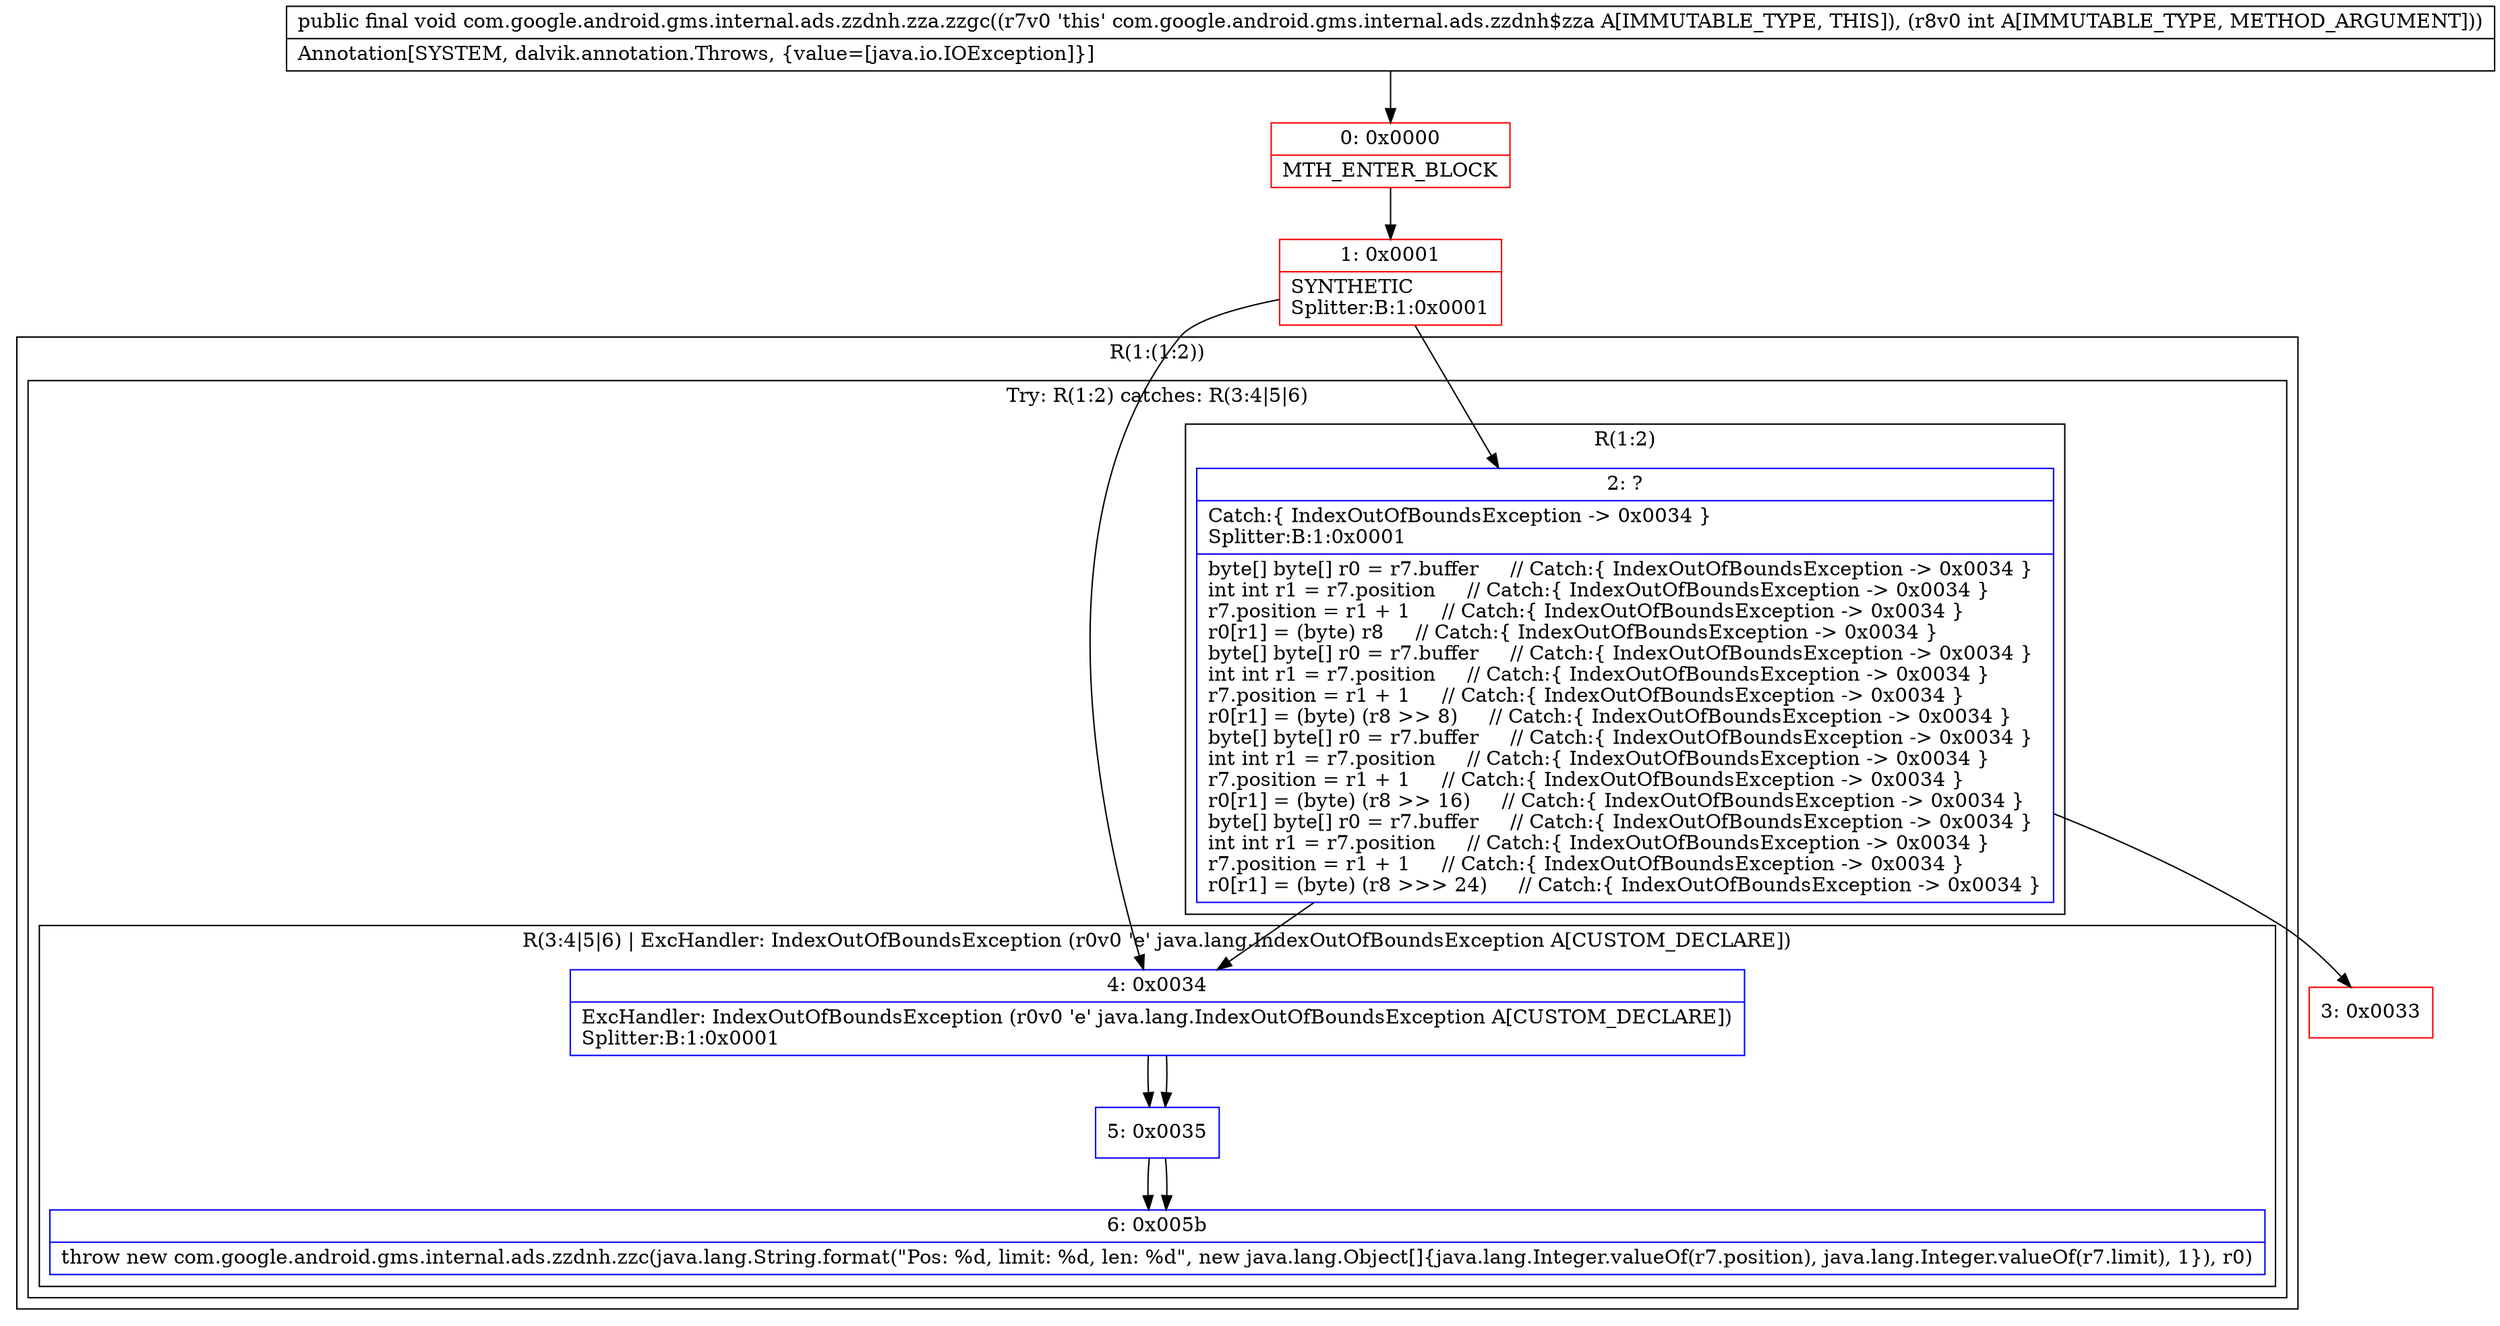 digraph "CFG forcom.google.android.gms.internal.ads.zzdnh.zza.zzgc(I)V" {
subgraph cluster_Region_924238748 {
label = "R(1:(1:2))";
node [shape=record,color=blue];
subgraph cluster_TryCatchRegion_1826035704 {
label = "Try: R(1:2) catches: R(3:4|5|6)";
node [shape=record,color=blue];
subgraph cluster_Region_1524908025 {
label = "R(1:2)";
node [shape=record,color=blue];
Node_2 [shape=record,label="{2\:\ ?|Catch:\{ IndexOutOfBoundsException \-\> 0x0034 \}\lSplitter:B:1:0x0001\l|byte[] byte[] r0 = r7.buffer     \/\/ Catch:\{ IndexOutOfBoundsException \-\> 0x0034 \}\lint int r1 = r7.position     \/\/ Catch:\{ IndexOutOfBoundsException \-\> 0x0034 \}\lr7.position = r1 + 1     \/\/ Catch:\{ IndexOutOfBoundsException \-\> 0x0034 \}\lr0[r1] = (byte) r8     \/\/ Catch:\{ IndexOutOfBoundsException \-\> 0x0034 \}\lbyte[] byte[] r0 = r7.buffer     \/\/ Catch:\{ IndexOutOfBoundsException \-\> 0x0034 \}\lint int r1 = r7.position     \/\/ Catch:\{ IndexOutOfBoundsException \-\> 0x0034 \}\lr7.position = r1 + 1     \/\/ Catch:\{ IndexOutOfBoundsException \-\> 0x0034 \}\lr0[r1] = (byte) (r8 \>\> 8)     \/\/ Catch:\{ IndexOutOfBoundsException \-\> 0x0034 \}\lbyte[] byte[] r0 = r7.buffer     \/\/ Catch:\{ IndexOutOfBoundsException \-\> 0x0034 \}\lint int r1 = r7.position     \/\/ Catch:\{ IndexOutOfBoundsException \-\> 0x0034 \}\lr7.position = r1 + 1     \/\/ Catch:\{ IndexOutOfBoundsException \-\> 0x0034 \}\lr0[r1] = (byte) (r8 \>\> 16)     \/\/ Catch:\{ IndexOutOfBoundsException \-\> 0x0034 \}\lbyte[] byte[] r0 = r7.buffer     \/\/ Catch:\{ IndexOutOfBoundsException \-\> 0x0034 \}\lint int r1 = r7.position     \/\/ Catch:\{ IndexOutOfBoundsException \-\> 0x0034 \}\lr7.position = r1 + 1     \/\/ Catch:\{ IndexOutOfBoundsException \-\> 0x0034 \}\lr0[r1] = (byte) (r8 \>\>\> 24)     \/\/ Catch:\{ IndexOutOfBoundsException \-\> 0x0034 \}\l}"];
}
subgraph cluster_Region_1927603473 {
label = "R(3:4|5|6) | ExcHandler: IndexOutOfBoundsException (r0v0 'e' java.lang.IndexOutOfBoundsException A[CUSTOM_DECLARE])\l";
node [shape=record,color=blue];
Node_4 [shape=record,label="{4\:\ 0x0034|ExcHandler: IndexOutOfBoundsException (r0v0 'e' java.lang.IndexOutOfBoundsException A[CUSTOM_DECLARE])\lSplitter:B:1:0x0001\l}"];
Node_5 [shape=record,label="{5\:\ 0x0035}"];
Node_6 [shape=record,label="{6\:\ 0x005b|throw new com.google.android.gms.internal.ads.zzdnh.zzc(java.lang.String.format(\"Pos: %d, limit: %d, len: %d\", new java.lang.Object[]\{java.lang.Integer.valueOf(r7.position), java.lang.Integer.valueOf(r7.limit), 1\}), r0)\l}"];
}
}
}
subgraph cluster_Region_1927603473 {
label = "R(3:4|5|6) | ExcHandler: IndexOutOfBoundsException (r0v0 'e' java.lang.IndexOutOfBoundsException A[CUSTOM_DECLARE])\l";
node [shape=record,color=blue];
Node_4 [shape=record,label="{4\:\ 0x0034|ExcHandler: IndexOutOfBoundsException (r0v0 'e' java.lang.IndexOutOfBoundsException A[CUSTOM_DECLARE])\lSplitter:B:1:0x0001\l}"];
Node_5 [shape=record,label="{5\:\ 0x0035}"];
Node_6 [shape=record,label="{6\:\ 0x005b|throw new com.google.android.gms.internal.ads.zzdnh.zzc(java.lang.String.format(\"Pos: %d, limit: %d, len: %d\", new java.lang.Object[]\{java.lang.Integer.valueOf(r7.position), java.lang.Integer.valueOf(r7.limit), 1\}), r0)\l}"];
}
Node_0 [shape=record,color=red,label="{0\:\ 0x0000|MTH_ENTER_BLOCK\l}"];
Node_1 [shape=record,color=red,label="{1\:\ 0x0001|SYNTHETIC\lSplitter:B:1:0x0001\l}"];
Node_3 [shape=record,color=red,label="{3\:\ 0x0033}"];
MethodNode[shape=record,label="{public final void com.google.android.gms.internal.ads.zzdnh.zza.zzgc((r7v0 'this' com.google.android.gms.internal.ads.zzdnh$zza A[IMMUTABLE_TYPE, THIS]), (r8v0 int A[IMMUTABLE_TYPE, METHOD_ARGUMENT]))  | Annotation[SYSTEM, dalvik.annotation.Throws, \{value=[java.io.IOException]\}]\l}"];
MethodNode -> Node_0;
Node_2 -> Node_3;
Node_2 -> Node_4;
Node_4 -> Node_5;
Node_5 -> Node_6;
Node_4 -> Node_5;
Node_5 -> Node_6;
Node_0 -> Node_1;
Node_1 -> Node_2;
Node_1 -> Node_4;
}

